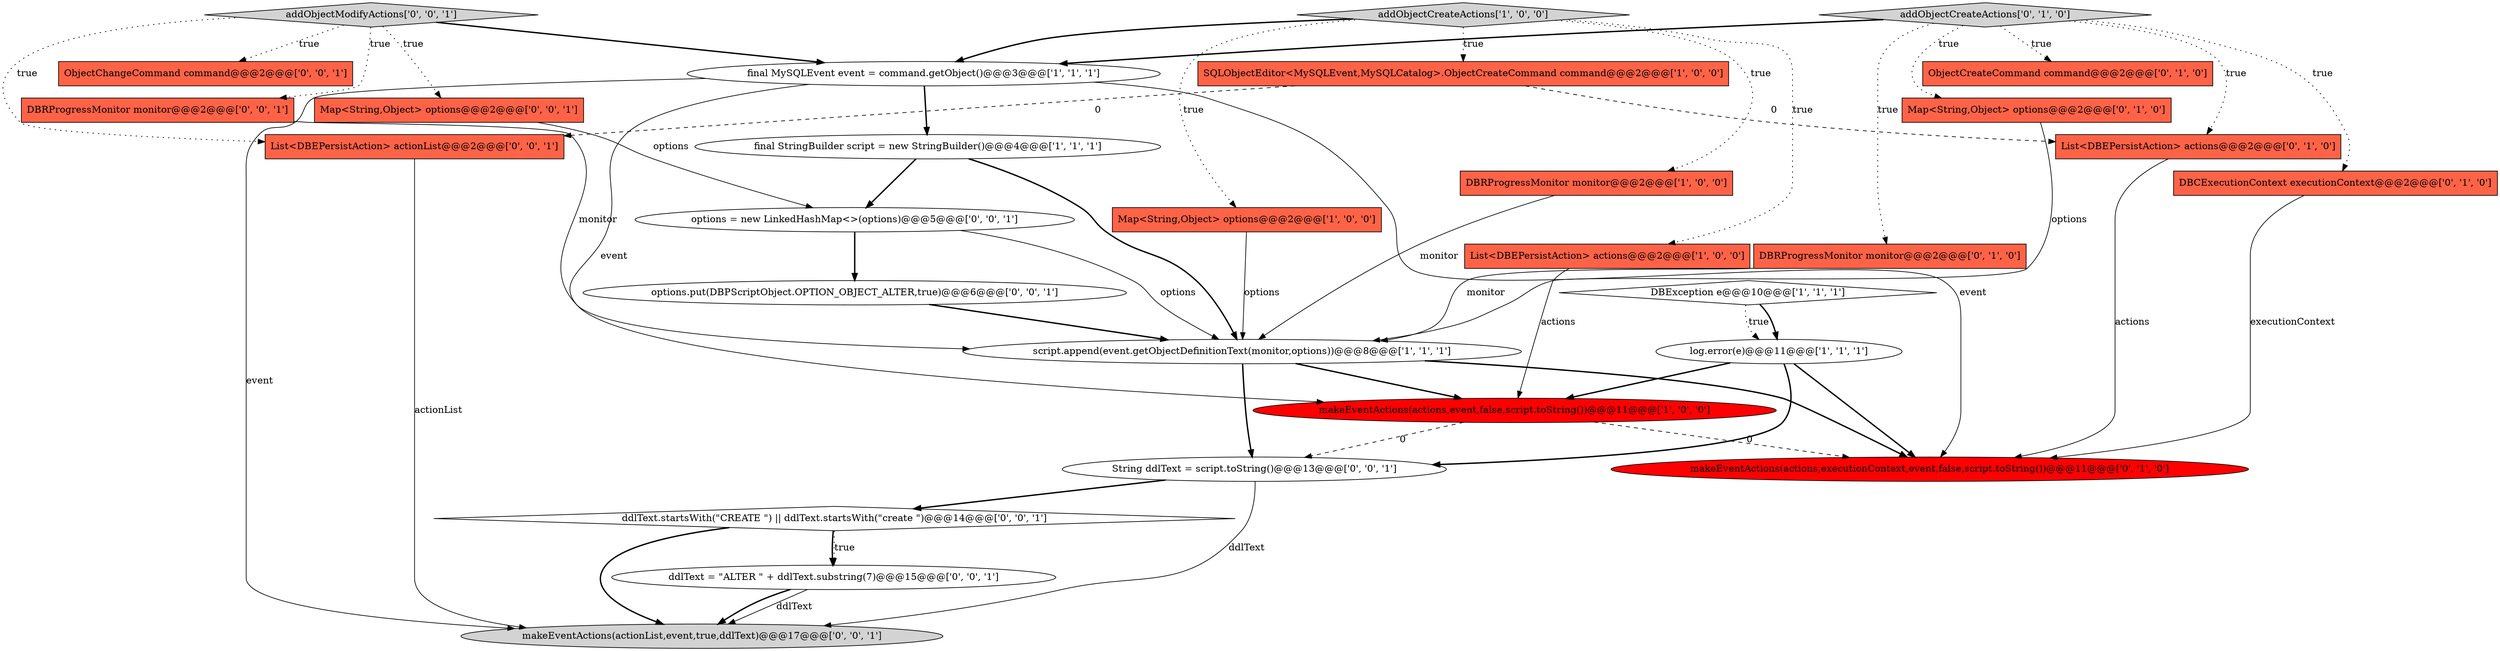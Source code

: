 digraph {
18 [style = filled, label = "DBRProgressMonitor monitor@@@2@@@['0', '0', '1']", fillcolor = tomato, shape = box image = "AAA0AAABBB3BBB"];
8 [style = filled, label = "List<DBEPersistAction> actions@@@2@@@['1', '0', '0']", fillcolor = tomato, shape = box image = "AAA0AAABBB1BBB"];
25 [style = filled, label = "List<DBEPersistAction> actionList@@@2@@@['0', '0', '1']", fillcolor = tomato, shape = box image = "AAA0AAABBB3BBB"];
26 [style = filled, label = "ddlText.startsWith(\"CREATE \") || ddlText.startsWith(\"create \")@@@14@@@['0', '0', '1']", fillcolor = white, shape = diamond image = "AAA0AAABBB3BBB"];
1 [style = filled, label = "makeEventActions(actions,event,false,script.toString())@@@11@@@['1', '0', '0']", fillcolor = red, shape = ellipse image = "AAA1AAABBB1BBB"];
23 [style = filled, label = "addObjectModifyActions['0', '0', '1']", fillcolor = lightgray, shape = diamond image = "AAA0AAABBB3BBB"];
2 [style = filled, label = "final StringBuilder script = new StringBuilder()@@@4@@@['1', '1', '1']", fillcolor = white, shape = ellipse image = "AAA0AAABBB1BBB"];
15 [style = filled, label = "DBCExecutionContext executionContext@@@2@@@['0', '1', '0']", fillcolor = tomato, shape = box image = "AAA0AAABBB2BBB"];
3 [style = filled, label = "script.append(event.getObjectDefinitionText(monitor,options))@@@8@@@['1', '1', '1']", fillcolor = white, shape = ellipse image = "AAA0AAABBB1BBB"];
7 [style = filled, label = "log.error(e)@@@11@@@['1', '1', '1']", fillcolor = white, shape = ellipse image = "AAA0AAABBB1BBB"];
16 [style = filled, label = "List<DBEPersistAction> actions@@@2@@@['0', '1', '0']", fillcolor = tomato, shape = box image = "AAA1AAABBB2BBB"];
20 [style = filled, label = "options.put(DBPScriptObject.OPTION_OBJECT_ALTER,true)@@@6@@@['0', '0', '1']", fillcolor = white, shape = ellipse image = "AAA0AAABBB3BBB"];
0 [style = filled, label = "final MySQLEvent event = command.getObject()@@@3@@@['1', '1', '1']", fillcolor = white, shape = ellipse image = "AAA0AAABBB1BBB"];
11 [style = filled, label = "ObjectCreateCommand command@@@2@@@['0', '1', '0']", fillcolor = tomato, shape = box image = "AAA0AAABBB2BBB"];
22 [style = filled, label = "makeEventActions(actionList,event,true,ddlText)@@@17@@@['0', '0', '1']", fillcolor = lightgray, shape = ellipse image = "AAA0AAABBB3BBB"];
10 [style = filled, label = "addObjectCreateActions['1', '0', '0']", fillcolor = lightgray, shape = diamond image = "AAA0AAABBB1BBB"];
27 [style = filled, label = "options = new LinkedHashMap<>(options)@@@5@@@['0', '0', '1']", fillcolor = white, shape = ellipse image = "AAA0AAABBB3BBB"];
19 [style = filled, label = "String ddlText = script.toString()@@@13@@@['0', '0', '1']", fillcolor = white, shape = ellipse image = "AAA0AAABBB3BBB"];
9 [style = filled, label = "SQLObjectEditor<MySQLEvent,MySQLCatalog>.ObjectCreateCommand command@@@2@@@['1', '0', '0']", fillcolor = tomato, shape = box image = "AAA1AAABBB1BBB"];
4 [style = filled, label = "DBRProgressMonitor monitor@@@2@@@['1', '0', '0']", fillcolor = tomato, shape = box image = "AAA0AAABBB1BBB"];
14 [style = filled, label = "DBRProgressMonitor monitor@@@2@@@['0', '1', '0']", fillcolor = tomato, shape = box image = "AAA0AAABBB2BBB"];
24 [style = filled, label = "ObjectChangeCommand command@@@2@@@['0', '0', '1']", fillcolor = tomato, shape = box image = "AAA0AAABBB3BBB"];
28 [style = filled, label = "ddlText = \"ALTER \" + ddlText.substring(7)@@@15@@@['0', '0', '1']", fillcolor = white, shape = ellipse image = "AAA0AAABBB3BBB"];
5 [style = filled, label = "DBException e@@@10@@@['1', '1', '1']", fillcolor = white, shape = diamond image = "AAA0AAABBB1BBB"];
17 [style = filled, label = "addObjectCreateActions['0', '1', '0']", fillcolor = lightgray, shape = diamond image = "AAA0AAABBB2BBB"];
6 [style = filled, label = "Map<String,Object> options@@@2@@@['1', '0', '0']", fillcolor = tomato, shape = box image = "AAA0AAABBB1BBB"];
12 [style = filled, label = "Map<String,Object> options@@@2@@@['0', '1', '0']", fillcolor = tomato, shape = box image = "AAA0AAABBB2BBB"];
13 [style = filled, label = "makeEventActions(actions,executionContext,event,false,script.toString())@@@11@@@['0', '1', '0']", fillcolor = red, shape = ellipse image = "AAA1AAABBB2BBB"];
21 [style = filled, label = "Map<String,Object> options@@@2@@@['0', '0', '1']", fillcolor = tomato, shape = box image = "AAA0AAABBB3BBB"];
7->13 [style = bold, label=""];
10->8 [style = dotted, label="true"];
10->6 [style = dotted, label="true"];
9->16 [style = dashed, label="0"];
7->1 [style = bold, label=""];
3->1 [style = bold, label=""];
27->3 [style = solid, label="options"];
25->22 [style = solid, label="actionList"];
0->2 [style = bold, label=""];
2->3 [style = bold, label=""];
1->19 [style = dashed, label="0"];
23->21 [style = dotted, label="true"];
17->14 [style = dotted, label="true"];
20->3 [style = bold, label=""];
0->1 [style = solid, label="event"];
0->13 [style = solid, label="event"];
12->3 [style = solid, label="options"];
18->3 [style = solid, label="monitor"];
0->22 [style = solid, label="event"];
23->0 [style = bold, label=""];
10->9 [style = dotted, label="true"];
26->22 [style = bold, label=""];
15->13 [style = solid, label="executionContext"];
17->16 [style = dotted, label="true"];
1->13 [style = dashed, label="0"];
14->3 [style = solid, label="monitor"];
19->22 [style = solid, label="ddlText"];
8->1 [style = solid, label="actions"];
17->0 [style = bold, label=""];
17->15 [style = dotted, label="true"];
16->13 [style = solid, label="actions"];
23->18 [style = dotted, label="true"];
3->19 [style = bold, label=""];
17->12 [style = dotted, label="true"];
5->7 [style = dotted, label="true"];
19->26 [style = bold, label=""];
26->28 [style = dotted, label="true"];
10->0 [style = bold, label=""];
9->25 [style = dashed, label="0"];
28->22 [style = solid, label="ddlText"];
4->3 [style = solid, label="monitor"];
3->13 [style = bold, label=""];
2->27 [style = bold, label=""];
5->7 [style = bold, label=""];
26->28 [style = bold, label=""];
10->4 [style = dotted, label="true"];
6->3 [style = solid, label="options"];
21->27 [style = solid, label="options"];
27->20 [style = bold, label=""];
7->19 [style = bold, label=""];
23->25 [style = dotted, label="true"];
28->22 [style = bold, label=""];
23->24 [style = dotted, label="true"];
17->11 [style = dotted, label="true"];
}
